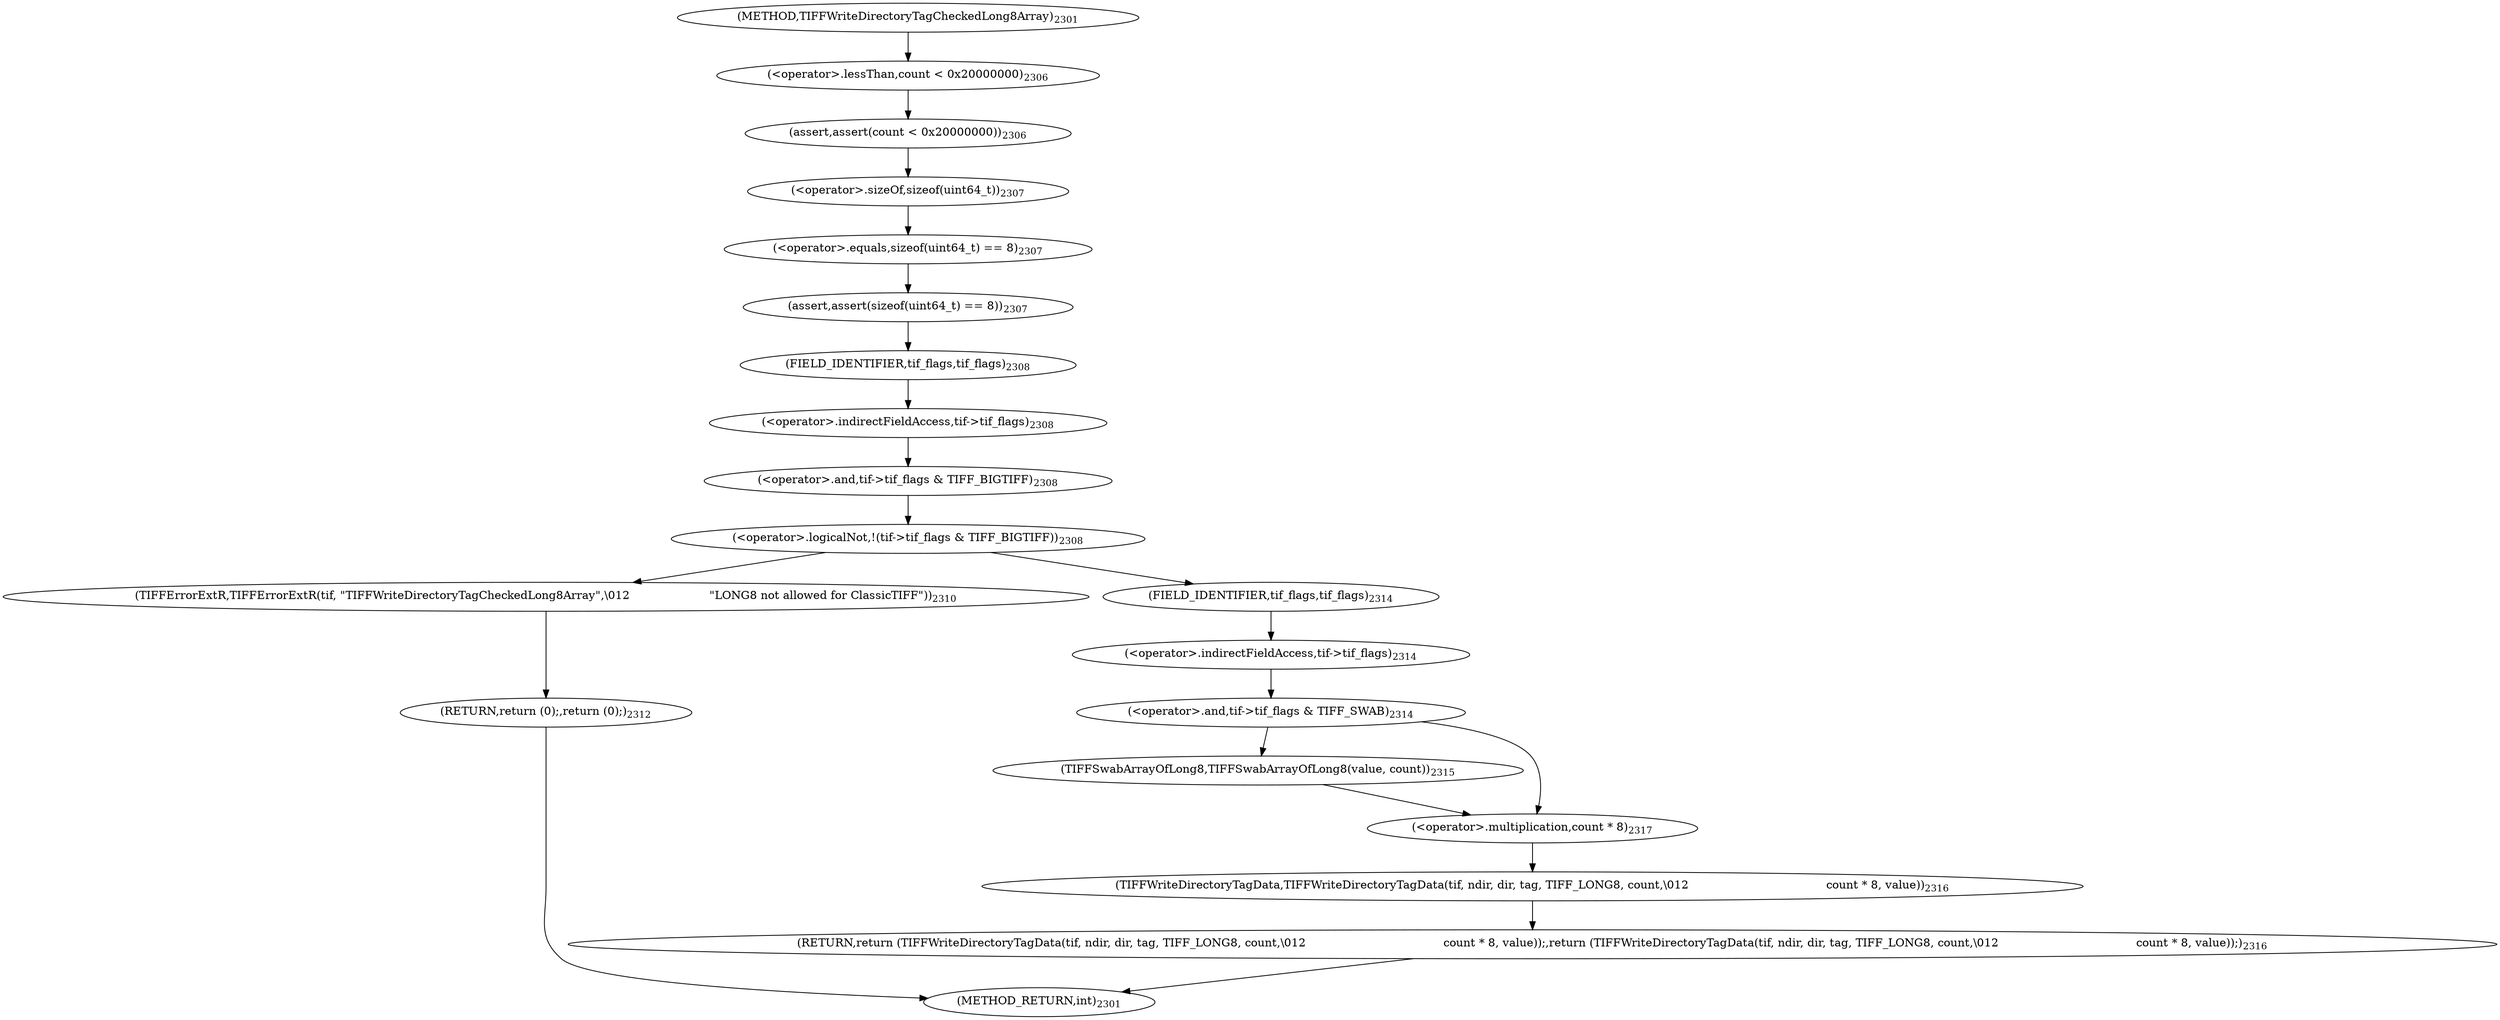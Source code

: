 digraph "TIFFWriteDirectoryTagCheckedLong8Array" {  
"70207" [label = <(assert,assert(count &lt; 0x20000000))<SUB>2306</SUB>> ]
"70211" [label = <(assert,assert(sizeof(uint64_t) == 8))<SUB>2307</SUB>> ]
"70240" [label = <(RETURN,return (TIFFWriteDirectoryTagData(tif, ndir, dir, tag, TIFF_LONG8, count,\012                                      count * 8, value));,return (TIFFWriteDirectoryTagData(tif, ndir, dir, tag, TIFF_LONG8, count,\012                                      count * 8, value));)<SUB>2316</SUB>> ]
"70208" [label = <(&lt;operator&gt;.lessThan,count &lt; 0x20000000)<SUB>2306</SUB>> ]
"70212" [label = <(&lt;operator&gt;.equals,sizeof(uint64_t) == 8)<SUB>2307</SUB>> ]
"70217" [label = <(&lt;operator&gt;.logicalNot,!(tif-&gt;tif_flags &amp; TIFF_BIGTIFF))<SUB>2308</SUB>> ]
"70231" [label = <(&lt;operator&gt;.and,tif-&gt;tif_flags &amp; TIFF_SWAB)<SUB>2314</SUB>> ]
"70241" [label = <(TIFFWriteDirectoryTagData,TIFFWriteDirectoryTagData(tif, ndir, dir, tag, TIFF_LONG8, count,\012                                      count * 8, value))<SUB>2316</SUB>> ]
"70213" [label = <(&lt;operator&gt;.sizeOf,sizeof(uint64_t))<SUB>2307</SUB>> ]
"70218" [label = <(&lt;operator&gt;.and,tif-&gt;tif_flags &amp; TIFF_BIGTIFF)<SUB>2308</SUB>> ]
"70224" [label = <(TIFFErrorExtR,TIFFErrorExtR(tif, &quot;TIFFWriteDirectoryTagCheckedLong8Array&quot;,\012                      &quot;LONG8 not allowed for ClassicTIFF&quot;))<SUB>2310</SUB>> ]
"70228" [label = <(RETURN,return (0);,return (0);)<SUB>2312</SUB>> ]
"70232" [label = <(&lt;operator&gt;.indirectFieldAccess,tif-&gt;tif_flags)<SUB>2314</SUB>> ]
"70237" [label = <(TIFFSwabArrayOfLong8,TIFFSwabArrayOfLong8(value, count))<SUB>2315</SUB>> ]
"70248" [label = <(&lt;operator&gt;.multiplication,count * 8)<SUB>2317</SUB>> ]
"70219" [label = <(&lt;operator&gt;.indirectFieldAccess,tif-&gt;tif_flags)<SUB>2308</SUB>> ]
"70234" [label = <(FIELD_IDENTIFIER,tif_flags,tif_flags)<SUB>2314</SUB>> ]
"70221" [label = <(FIELD_IDENTIFIER,tif_flags,tif_flags)<SUB>2308</SUB>> ]
"70199" [label = <(METHOD,TIFFWriteDirectoryTagCheckedLong8Array)<SUB>2301</SUB>> ]
"70252" [label = <(METHOD_RETURN,int)<SUB>2301</SUB>> ]
  "70207" -> "70213" 
  "70211" -> "70221" 
  "70240" -> "70252" 
  "70208" -> "70207" 
  "70212" -> "70211" 
  "70217" -> "70224" 
  "70217" -> "70234" 
  "70231" -> "70237" 
  "70231" -> "70248" 
  "70241" -> "70240" 
  "70213" -> "70212" 
  "70218" -> "70217" 
  "70224" -> "70228" 
  "70228" -> "70252" 
  "70232" -> "70231" 
  "70237" -> "70248" 
  "70248" -> "70241" 
  "70219" -> "70218" 
  "70234" -> "70232" 
  "70221" -> "70219" 
  "70199" -> "70208" 
}
